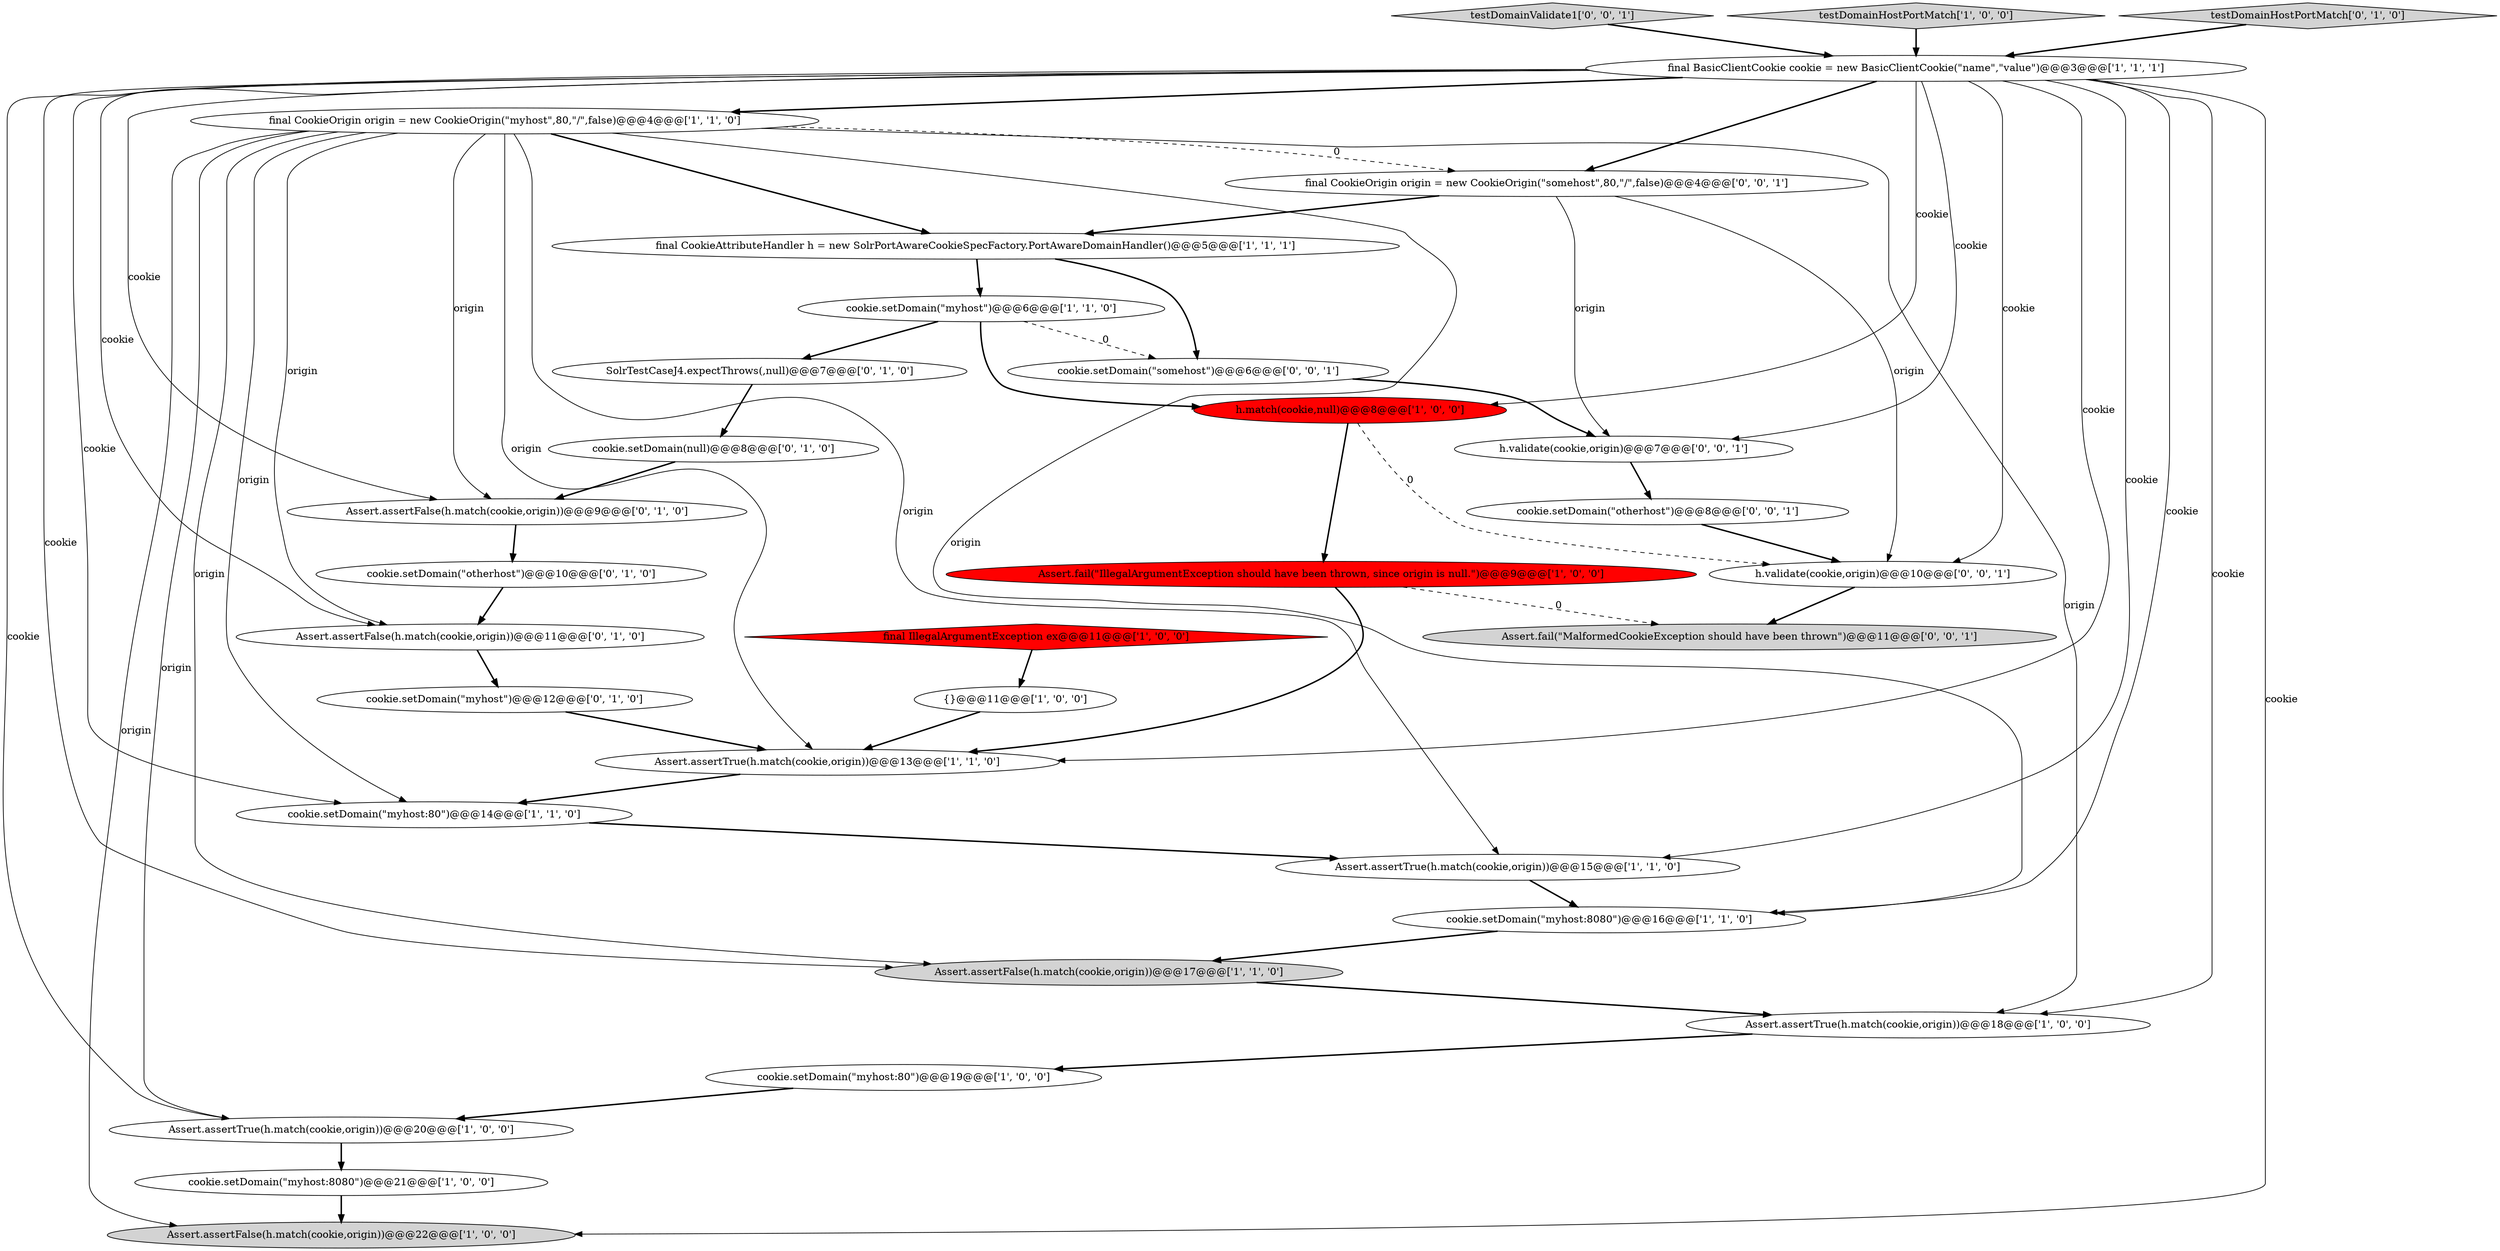 digraph {
20 [style = filled, label = "Assert.assertFalse(h.match(cookie,origin))@@@11@@@['0', '1', '0']", fillcolor = white, shape = ellipse image = "AAA0AAABBB2BBB"];
9 [style = filled, label = "final CookieOrigin origin = new CookieOrigin(\"myhost\",80,\"/\",false)@@@4@@@['1', '1', '0']", fillcolor = white, shape = ellipse image = "AAA0AAABBB1BBB"];
18 [style = filled, label = "h.match(cookie,null)@@@8@@@['1', '0', '0']", fillcolor = red, shape = ellipse image = "AAA1AAABBB1BBB"];
12 [style = filled, label = "cookie.setDomain(\"myhost:8080\")@@@21@@@['1', '0', '0']", fillcolor = white, shape = ellipse image = "AAA0AAABBB1BBB"];
3 [style = filled, label = "Assert.assertTrue(h.match(cookie,origin))@@@20@@@['1', '0', '0']", fillcolor = white, shape = ellipse image = "AAA0AAABBB1BBB"];
24 [style = filled, label = "cookie.setDomain(\"otherhost\")@@@10@@@['0', '1', '0']", fillcolor = white, shape = ellipse image = "AAA0AAABBB2BBB"];
31 [style = filled, label = "Assert.fail(\"MalformedCookieException should have been thrown\")@@@11@@@['0', '0', '1']", fillcolor = lightgray, shape = ellipse image = "AAA0AAABBB3BBB"];
28 [style = filled, label = "testDomainValidate1['0', '0', '1']", fillcolor = lightgray, shape = diamond image = "AAA0AAABBB3BBB"];
10 [style = filled, label = "testDomainHostPortMatch['1', '0', '0']", fillcolor = lightgray, shape = diamond image = "AAA0AAABBB1BBB"];
0 [style = filled, label = "Assert.assertTrue(h.match(cookie,origin))@@@15@@@['1', '1', '0']", fillcolor = white, shape = ellipse image = "AAA0AAABBB1BBB"];
15 [style = filled, label = "cookie.setDomain(\"myhost\")@@@6@@@['1', '1', '0']", fillcolor = white, shape = ellipse image = "AAA0AAABBB1BBB"];
21 [style = filled, label = "testDomainHostPortMatch['0', '1', '0']", fillcolor = lightgray, shape = diamond image = "AAA0AAABBB2BBB"];
30 [style = filled, label = "h.validate(cookie,origin)@@@7@@@['0', '0', '1']", fillcolor = white, shape = ellipse image = "AAA0AAABBB3BBB"];
17 [style = filled, label = "Assert.assertTrue(h.match(cookie,origin))@@@13@@@['1', '1', '0']", fillcolor = white, shape = ellipse image = "AAA0AAABBB1BBB"];
29 [style = filled, label = "cookie.setDomain(\"somehost\")@@@6@@@['0', '0', '1']", fillcolor = white, shape = ellipse image = "AAA0AAABBB3BBB"];
8 [style = filled, label = "cookie.setDomain(\"myhost:80\")@@@19@@@['1', '0', '0']", fillcolor = white, shape = ellipse image = "AAA0AAABBB1BBB"];
5 [style = filled, label = "Assert.assertFalse(h.match(cookie,origin))@@@17@@@['1', '1', '0']", fillcolor = lightgray, shape = ellipse image = "AAA0AAABBB1BBB"];
4 [style = filled, label = "cookie.setDomain(\"myhost:8080\")@@@16@@@['1', '1', '0']", fillcolor = white, shape = ellipse image = "AAA0AAABBB1BBB"];
27 [style = filled, label = "cookie.setDomain(\"otherhost\")@@@8@@@['0', '0', '1']", fillcolor = white, shape = ellipse image = "AAA0AAABBB3BBB"];
32 [style = filled, label = "h.validate(cookie,origin)@@@10@@@['0', '0', '1']", fillcolor = white, shape = ellipse image = "AAA0AAABBB3BBB"];
19 [style = filled, label = "cookie.setDomain(\"myhost\")@@@12@@@['0', '1', '0']", fillcolor = white, shape = ellipse image = "AAA0AAABBB2BBB"];
22 [style = filled, label = "Assert.assertFalse(h.match(cookie,origin))@@@9@@@['0', '1', '0']", fillcolor = white, shape = ellipse image = "AAA0AAABBB2BBB"];
16 [style = filled, label = "final IllegalArgumentException ex@@@11@@@['1', '0', '0']", fillcolor = red, shape = diamond image = "AAA1AAABBB1BBB"];
11 [style = filled, label = "{}@@@11@@@['1', '0', '0']", fillcolor = white, shape = ellipse image = "AAA0AAABBB1BBB"];
13 [style = filled, label = "Assert.fail(\"IllegalArgumentException should have been thrown, since origin is null.\")@@@9@@@['1', '0', '0']", fillcolor = red, shape = ellipse image = "AAA1AAABBB1BBB"];
14 [style = filled, label = "Assert.assertTrue(h.match(cookie,origin))@@@18@@@['1', '0', '0']", fillcolor = white, shape = ellipse image = "AAA0AAABBB1BBB"];
6 [style = filled, label = "Assert.assertFalse(h.match(cookie,origin))@@@22@@@['1', '0', '0']", fillcolor = lightgray, shape = ellipse image = "AAA0AAABBB1BBB"];
26 [style = filled, label = "final CookieOrigin origin = new CookieOrigin(\"somehost\",80,\"/\",false)@@@4@@@['0', '0', '1']", fillcolor = white, shape = ellipse image = "AAA0AAABBB3BBB"];
7 [style = filled, label = "final CookieAttributeHandler h = new SolrPortAwareCookieSpecFactory.PortAwareDomainHandler()@@@5@@@['1', '1', '1']", fillcolor = white, shape = ellipse image = "AAA0AAABBB1BBB"];
1 [style = filled, label = "final BasicClientCookie cookie = new BasicClientCookie(\"name\",\"value\")@@@3@@@['1', '1', '1']", fillcolor = white, shape = ellipse image = "AAA0AAABBB1BBB"];
25 [style = filled, label = "SolrTestCaseJ4.expectThrows(,null)@@@7@@@['0', '1', '0']", fillcolor = white, shape = ellipse image = "AAA0AAABBB2BBB"];
2 [style = filled, label = "cookie.setDomain(\"myhost:80\")@@@14@@@['1', '1', '0']", fillcolor = white, shape = ellipse image = "AAA0AAABBB1BBB"];
23 [style = filled, label = "cookie.setDomain(null)@@@8@@@['0', '1', '0']", fillcolor = white, shape = ellipse image = "AAA0AAABBB2BBB"];
9->20 [style = solid, label="origin"];
9->0 [style = solid, label="origin"];
27->32 [style = bold, label=""];
1->3 [style = solid, label="cookie"];
16->11 [style = bold, label=""];
26->7 [style = bold, label=""];
29->30 [style = bold, label=""];
15->25 [style = bold, label=""];
25->23 [style = bold, label=""];
9->5 [style = solid, label="origin"];
8->3 [style = bold, label=""];
30->27 [style = bold, label=""];
9->17 [style = solid, label="origin"];
1->0 [style = solid, label="cookie"];
9->4 [style = solid, label="origin"];
15->29 [style = dashed, label="0"];
28->1 [style = bold, label=""];
19->17 [style = bold, label=""];
9->6 [style = solid, label="origin"];
5->14 [style = bold, label=""];
3->12 [style = bold, label=""];
9->7 [style = bold, label=""];
1->26 [style = bold, label=""];
12->6 [style = bold, label=""];
15->18 [style = bold, label=""];
9->2 [style = solid, label="origin"];
18->32 [style = dashed, label="0"];
1->4 [style = solid, label="cookie"];
1->9 [style = bold, label=""];
1->6 [style = solid, label="cookie"];
1->5 [style = solid, label="cookie"];
24->20 [style = bold, label=""];
9->22 [style = solid, label="origin"];
13->17 [style = bold, label=""];
2->0 [style = bold, label=""];
23->22 [style = bold, label=""];
17->2 [style = bold, label=""];
26->32 [style = solid, label="origin"];
13->31 [style = dashed, label="0"];
0->4 [style = bold, label=""];
1->18 [style = solid, label="cookie"];
1->32 [style = solid, label="cookie"];
21->1 [style = bold, label=""];
1->14 [style = solid, label="cookie"];
9->26 [style = dashed, label="0"];
18->13 [style = bold, label=""];
7->15 [style = bold, label=""];
11->17 [style = bold, label=""];
14->8 [style = bold, label=""];
26->30 [style = solid, label="origin"];
22->24 [style = bold, label=""];
1->22 [style = solid, label="cookie"];
20->19 [style = bold, label=""];
10->1 [style = bold, label=""];
4->5 [style = bold, label=""];
1->30 [style = solid, label="cookie"];
32->31 [style = bold, label=""];
1->2 [style = solid, label="cookie"];
1->17 [style = solid, label="cookie"];
9->3 [style = solid, label="origin"];
9->14 [style = solid, label="origin"];
1->20 [style = solid, label="cookie"];
7->29 [style = bold, label=""];
}
